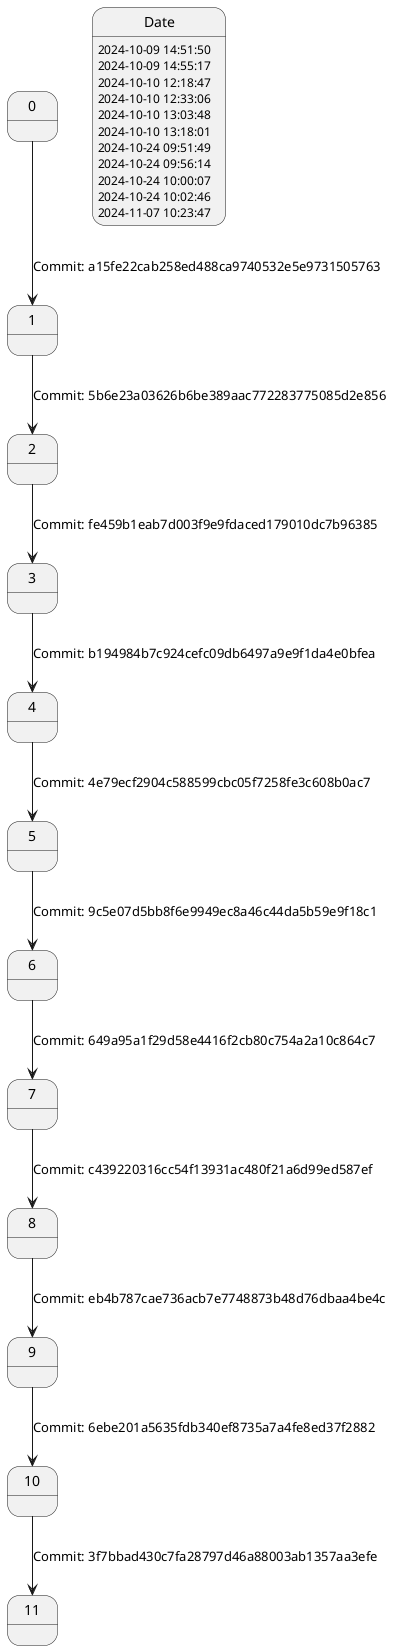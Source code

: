 @startuml
0 --> 1 : Commit: a15fe22cab258ed488ca9740532e5e9731505763
Date: 2024-10-09 14:51:50
1 --> 2 : Commit: 5b6e23a03626b6be389aac772283775085d2e856
Date: 2024-10-09 14:55:17
2 --> 3 : Commit: fe459b1eab7d003f9e9fdaced179010dc7b96385
Date: 2024-10-10 12:18:47
3 --> 4 : Commit: b194984b7c924cefc09db6497a9e9f1da4e0bfea
Date: 2024-10-10 12:33:06
4 --> 5 : Commit: 4e79ecf2904c588599cbc05f7258fe3c608b0ac7
Date: 2024-10-10 13:03:48
5 --> 6 : Commit: 9c5e07d5bb8f6e9949ec8a46c44da5b59e9f18c1
Date: 2024-10-10 13:18:01
6 --> 7 : Commit: 649a95a1f29d58e4416f2cb80c754a2a10c864c7
Date: 2024-10-24 09:51:49
7 --> 8 : Commit: c439220316cc54f13931ac480f21a6d99ed587ef
Date: 2024-10-24 09:56:14
8 --> 9 : Commit: eb4b787cae736acb7e7748873b48d76dbaa4be4c
Date: 2024-10-24 10:00:07
9 --> 10 : Commit: 6ebe201a5635fdb340ef8735a7a4fe8ed37f2882
Date: 2024-10-24 10:02:46
10 --> 11 : Commit: 3f7bbad430c7fa28797d46a88003ab1357aa3efe
Date: 2024-11-07 10:23:47
@enduml
